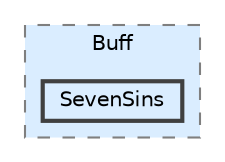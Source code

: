 digraph "Q:/IdleWave/Projet/Assets/Scripts/RogueGenesia/Survival/Buff/SevenSins"
{
 // LATEX_PDF_SIZE
  bgcolor="transparent";
  edge [fontname=Helvetica,fontsize=10,labelfontname=Helvetica,labelfontsize=10];
  node [fontname=Helvetica,fontsize=10,shape=box,height=0.2,width=0.4];
  compound=true
  subgraph clusterdir_fd73079aba80a91e057034f675db5c1f {
    graph [ bgcolor="#daedff", pencolor="grey50", label="Buff", fontname=Helvetica,fontsize=10 style="filled,dashed", URL="dir_fd73079aba80a91e057034f675db5c1f.html",tooltip=""]
  dir_d29b91f0695a4d7aec2cc150a9602b0a [label="SevenSins", fillcolor="#daedff", color="grey25", style="filled,bold", URL="dir_d29b91f0695a4d7aec2cc150a9602b0a.html",tooltip=""];
  }
}

